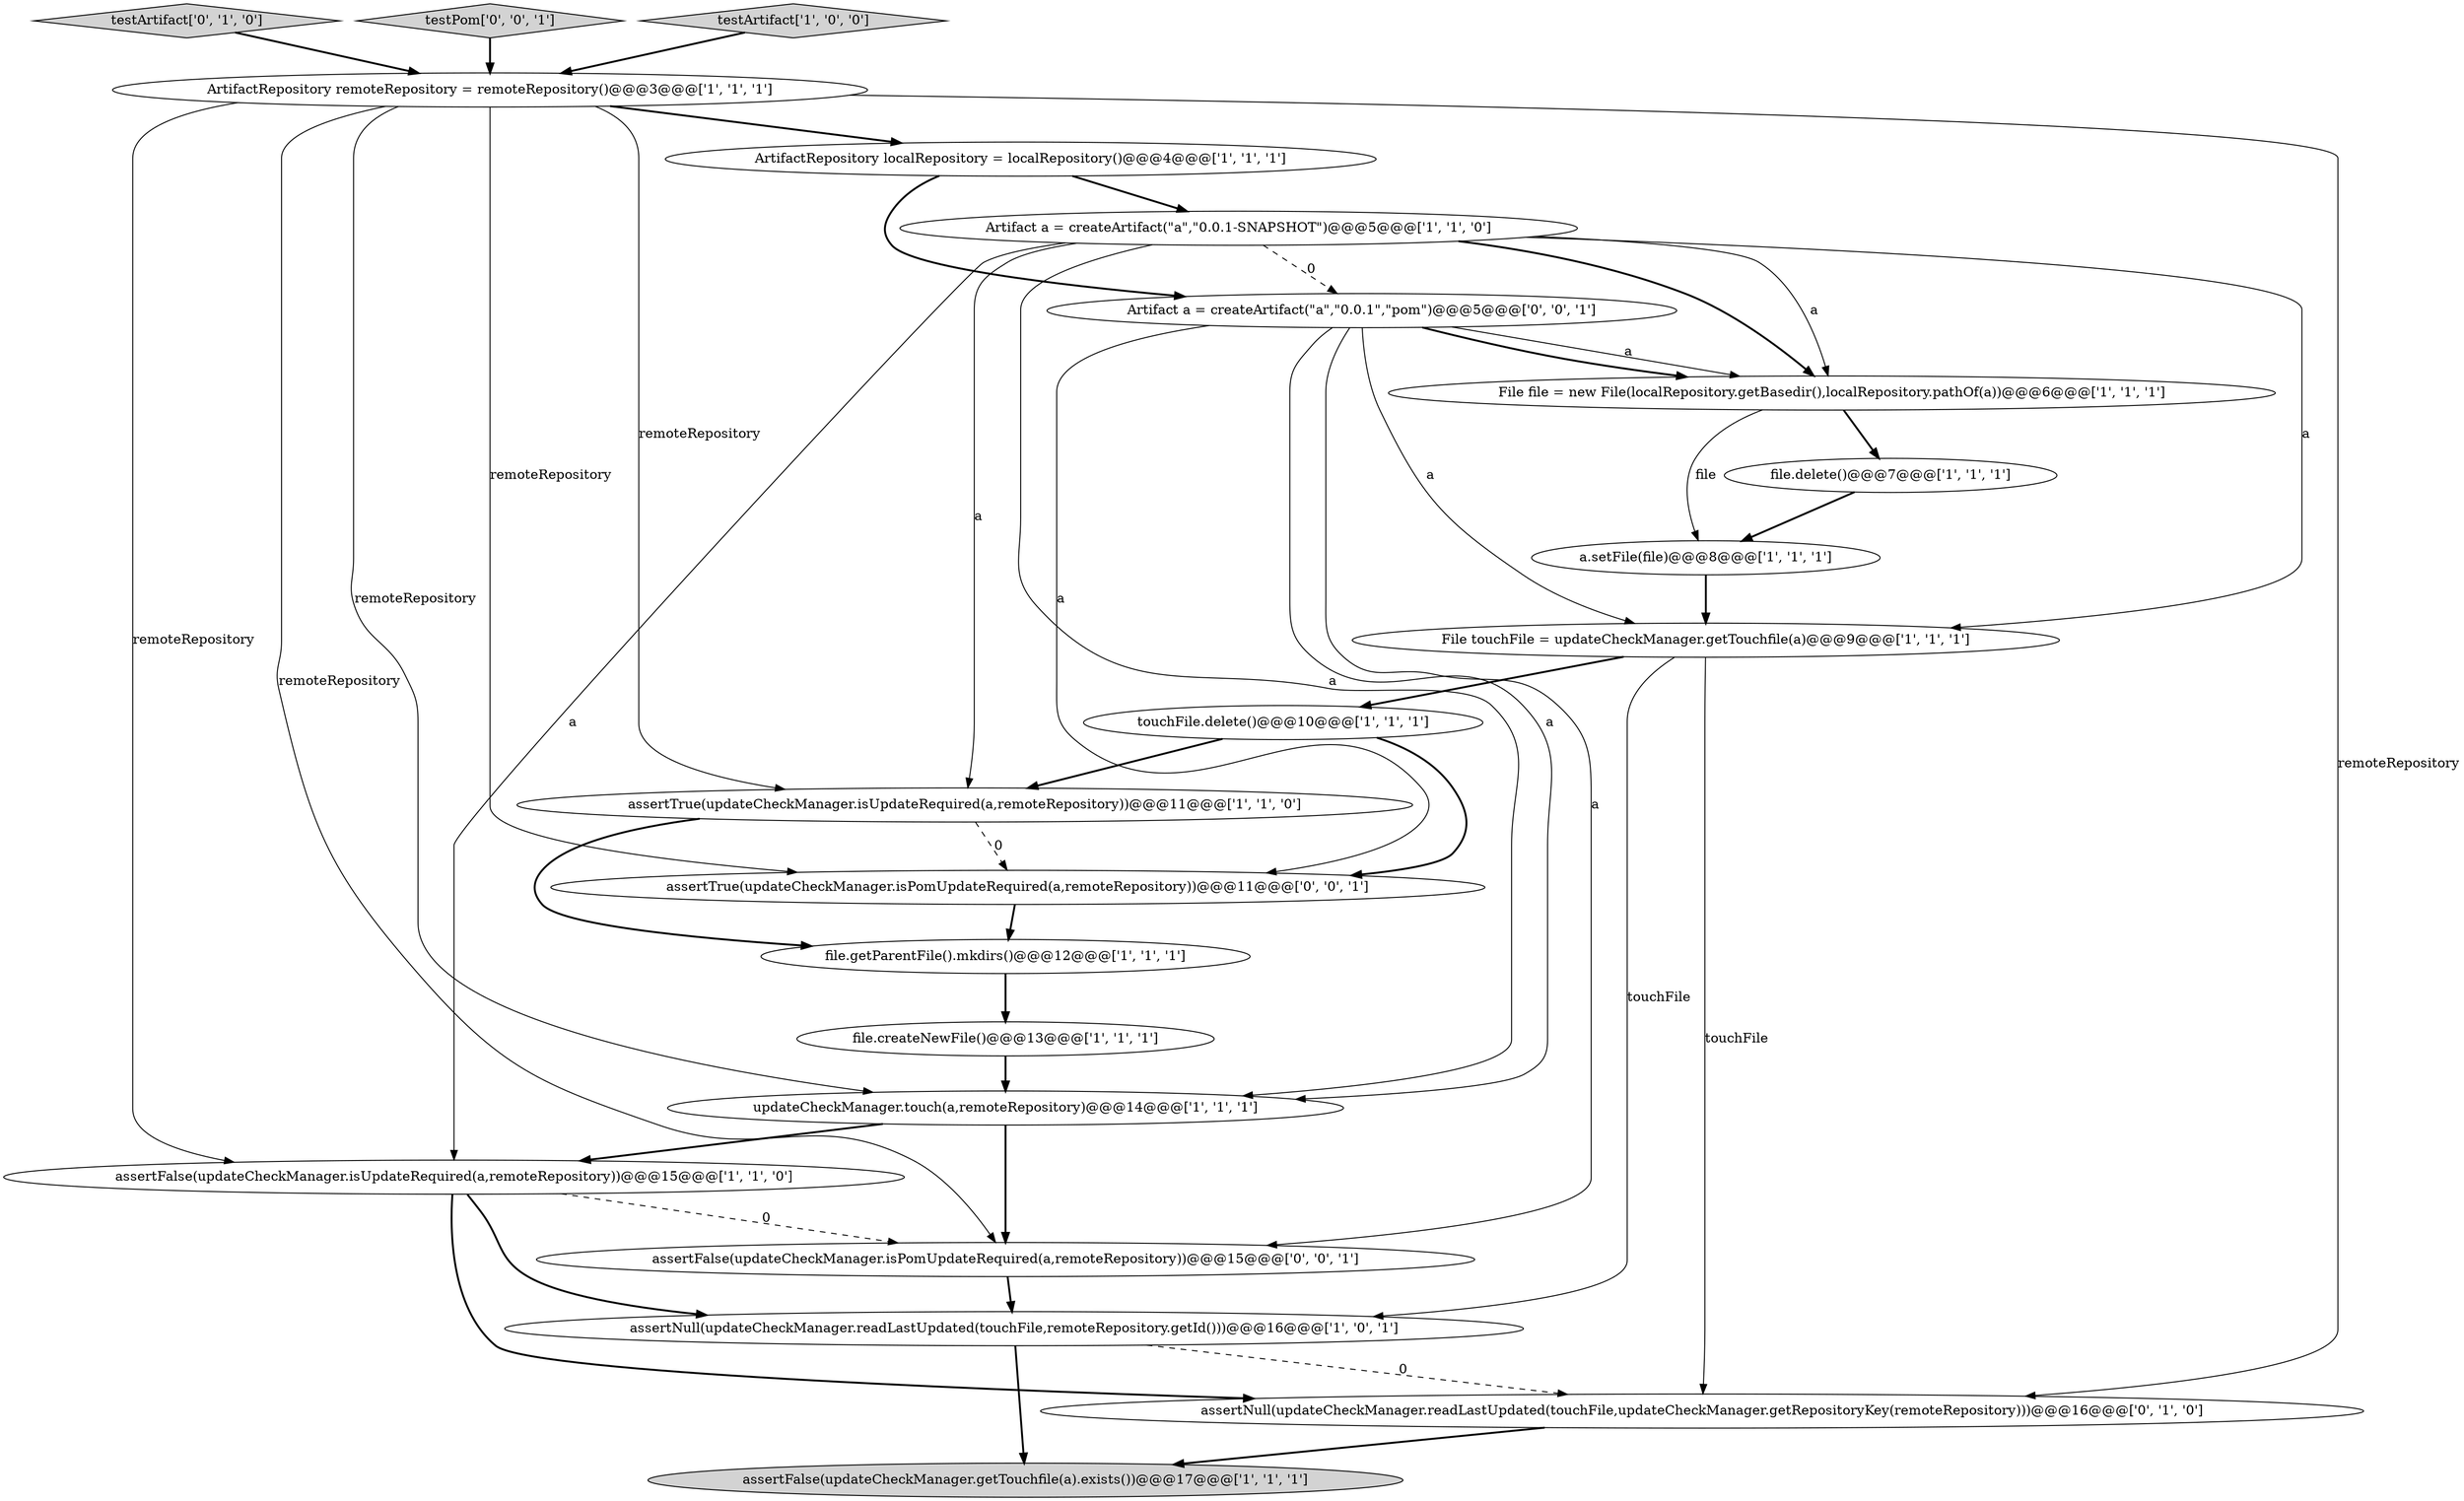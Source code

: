digraph {
3 [style = filled, label = "file.getParentFile().mkdirs()@@@12@@@['1', '1', '1']", fillcolor = white, shape = ellipse image = "AAA0AAABBB1BBB"];
16 [style = filled, label = "testArtifact['0', '1', '0']", fillcolor = lightgray, shape = diamond image = "AAA0AAABBB2BBB"];
0 [style = filled, label = "File file = new File(localRepository.getBasedir(),localRepository.pathOf(a))@@@6@@@['1', '1', '1']", fillcolor = white, shape = ellipse image = "AAA0AAABBB1BBB"];
13 [style = filled, label = "updateCheckManager.touch(a,remoteRepository)@@@14@@@['1', '1', '1']", fillcolor = white, shape = ellipse image = "AAA0AAABBB1BBB"];
11 [style = filled, label = "ArtifactRepository remoteRepository = remoteRepository()@@@3@@@['1', '1', '1']", fillcolor = white, shape = ellipse image = "AAA0AAABBB1BBB"];
10 [style = filled, label = "assertFalse(updateCheckManager.isUpdateRequired(a,remoteRepository))@@@15@@@['1', '1', '0']", fillcolor = white, shape = ellipse image = "AAA0AAABBB1BBB"];
1 [style = filled, label = "assertNull(updateCheckManager.readLastUpdated(touchFile,remoteRepository.getId()))@@@16@@@['1', '0', '1']", fillcolor = white, shape = ellipse image = "AAA0AAABBB1BBB"];
21 [style = filled, label = "assertFalse(updateCheckManager.isPomUpdateRequired(a,remoteRepository))@@@15@@@['0', '0', '1']", fillcolor = white, shape = ellipse image = "AAA0AAABBB3BBB"];
6 [style = filled, label = "file.delete()@@@7@@@['1', '1', '1']", fillcolor = white, shape = ellipse image = "AAA0AAABBB1BBB"];
9 [style = filled, label = "File touchFile = updateCheckManager.getTouchfile(a)@@@9@@@['1', '1', '1']", fillcolor = white, shape = ellipse image = "AAA0AAABBB1BBB"];
7 [style = filled, label = "a.setFile(file)@@@8@@@['1', '1', '1']", fillcolor = white, shape = ellipse image = "AAA0AAABBB1BBB"];
8 [style = filled, label = "touchFile.delete()@@@10@@@['1', '1', '1']", fillcolor = white, shape = ellipse image = "AAA0AAABBB1BBB"];
12 [style = filled, label = "file.createNewFile()@@@13@@@['1', '1', '1']", fillcolor = white, shape = ellipse image = "AAA0AAABBB1BBB"];
19 [style = filled, label = "testPom['0', '0', '1']", fillcolor = lightgray, shape = diamond image = "AAA0AAABBB3BBB"];
17 [style = filled, label = "assertNull(updateCheckManager.readLastUpdated(touchFile,updateCheckManager.getRepositoryKey(remoteRepository)))@@@16@@@['0', '1', '0']", fillcolor = white, shape = ellipse image = "AAA1AAABBB2BBB"];
2 [style = filled, label = "ArtifactRepository localRepository = localRepository()@@@4@@@['1', '1', '1']", fillcolor = white, shape = ellipse image = "AAA0AAABBB1BBB"];
18 [style = filled, label = "Artifact a = createArtifact(\"a\",\"0.0.1\",\"pom\")@@@5@@@['0', '0', '1']", fillcolor = white, shape = ellipse image = "AAA0AAABBB3BBB"];
14 [style = filled, label = "testArtifact['1', '0', '0']", fillcolor = lightgray, shape = diamond image = "AAA0AAABBB1BBB"];
20 [style = filled, label = "assertTrue(updateCheckManager.isPomUpdateRequired(a,remoteRepository))@@@11@@@['0', '0', '1']", fillcolor = white, shape = ellipse image = "AAA0AAABBB3BBB"];
15 [style = filled, label = "Artifact a = createArtifact(\"a\",\"0.0.1-SNAPSHOT\")@@@5@@@['1', '1', '0']", fillcolor = white, shape = ellipse image = "AAA0AAABBB1BBB"];
5 [style = filled, label = "assertFalse(updateCheckManager.getTouchfile(a).exists())@@@17@@@['1', '1', '1']", fillcolor = lightgray, shape = ellipse image = "AAA0AAABBB1BBB"];
4 [style = filled, label = "assertTrue(updateCheckManager.isUpdateRequired(a,remoteRepository))@@@11@@@['1', '1', '0']", fillcolor = white, shape = ellipse image = "AAA0AAABBB1BBB"];
0->6 [style = bold, label=""];
20->3 [style = bold, label=""];
18->0 [style = solid, label="a"];
8->4 [style = bold, label=""];
10->17 [style = bold, label=""];
13->21 [style = bold, label=""];
11->4 [style = solid, label="remoteRepository"];
7->9 [style = bold, label=""];
0->7 [style = solid, label="file"];
18->20 [style = solid, label="a"];
18->21 [style = solid, label="a"];
10->21 [style = dashed, label="0"];
11->10 [style = solid, label="remoteRepository"];
15->0 [style = solid, label="a"];
18->13 [style = solid, label="a"];
11->21 [style = solid, label="remoteRepository"];
14->11 [style = bold, label=""];
15->10 [style = solid, label="a"];
11->2 [style = bold, label=""];
12->13 [style = bold, label=""];
10->1 [style = bold, label=""];
15->0 [style = bold, label=""];
2->18 [style = bold, label=""];
19->11 [style = bold, label=""];
11->20 [style = solid, label="remoteRepository"];
3->12 [style = bold, label=""];
11->17 [style = solid, label="remoteRepository"];
18->9 [style = solid, label="a"];
15->9 [style = solid, label="a"];
11->13 [style = solid, label="remoteRepository"];
9->17 [style = solid, label="touchFile"];
21->1 [style = bold, label=""];
15->13 [style = solid, label="a"];
4->20 [style = dashed, label="0"];
9->8 [style = bold, label=""];
6->7 [style = bold, label=""];
13->10 [style = bold, label=""];
9->1 [style = solid, label="touchFile"];
1->17 [style = dashed, label="0"];
16->11 [style = bold, label=""];
4->3 [style = bold, label=""];
15->4 [style = solid, label="a"];
2->15 [style = bold, label=""];
17->5 [style = bold, label=""];
8->20 [style = bold, label=""];
15->18 [style = dashed, label="0"];
18->0 [style = bold, label=""];
1->5 [style = bold, label=""];
}
